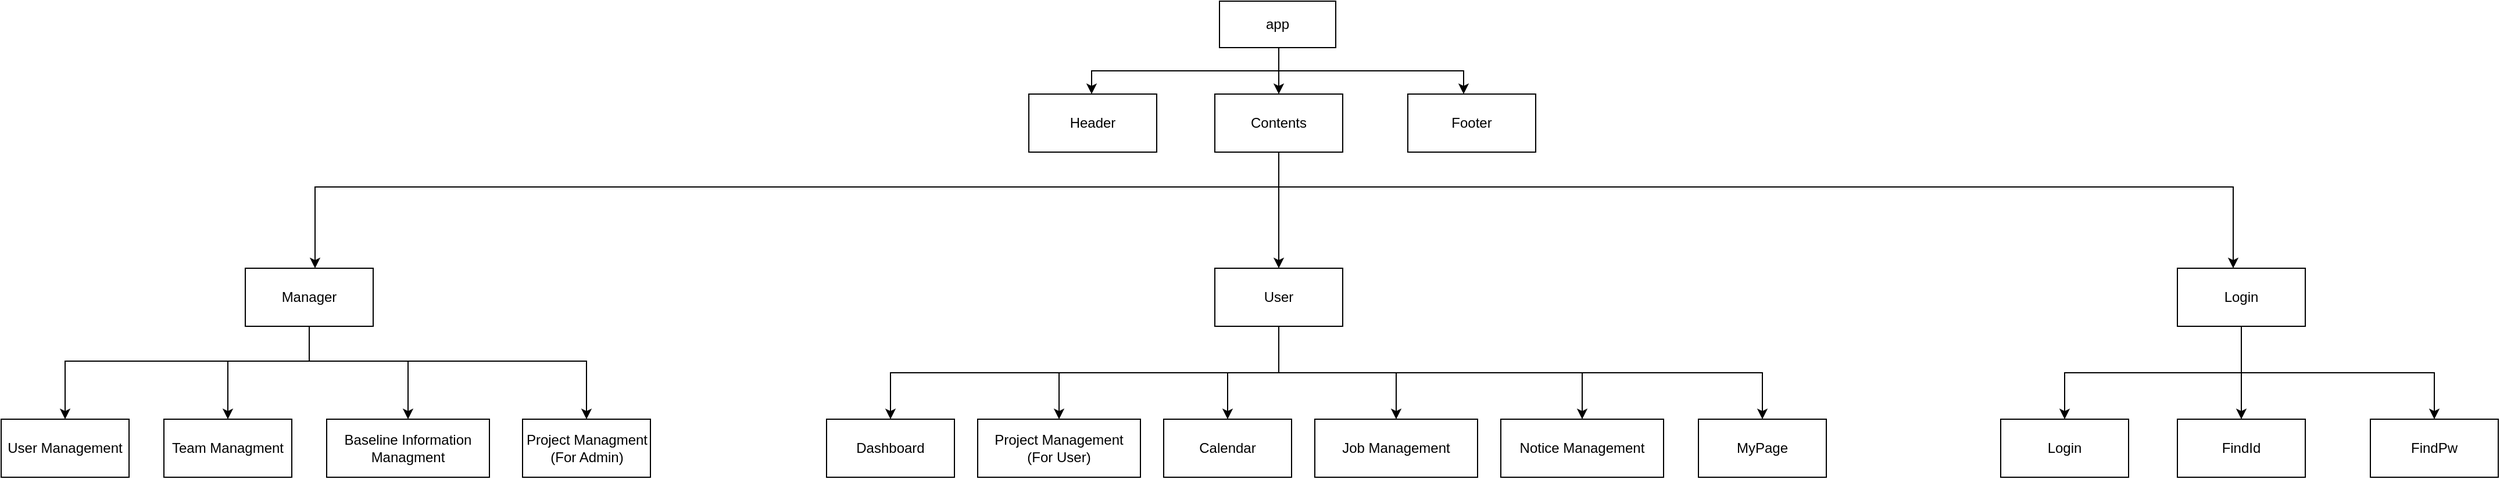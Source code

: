 <mxfile version="28.2.1">
  <diagram name="페이지-1" id="-2zzXhJ0D0PkR9dWkDgN">
    <mxGraphModel dx="3527" dy="1551" grid="1" gridSize="10" guides="1" tooltips="1" connect="1" arrows="1" fold="1" page="1" pageScale="1" pageWidth="827" pageHeight="1169" math="0" shadow="0">
      <root>
        <mxCell id="0" />
        <mxCell id="1" parent="0" />
        <mxCell id="Kjhy6SPaoh9fnP034nJU-9" style="edgeStyle=orthogonalEdgeStyle;rounded=0;orthogonalLoop=1;jettySize=auto;html=1;" edge="1" parent="1">
          <mxGeometry relative="1" as="geometry">
            <mxPoint x="439.002" y="300" as="sourcePoint" />
            <mxPoint x="278" y="340" as="targetPoint" />
            <Array as="points">
              <mxPoint x="439" y="320" />
              <mxPoint x="278" y="320" />
            </Array>
          </mxGeometry>
        </mxCell>
        <mxCell id="Kjhy6SPaoh9fnP034nJU-10" style="edgeStyle=orthogonalEdgeStyle;rounded=0;orthogonalLoop=1;jettySize=auto;html=1;entryX=0.5;entryY=0;entryDx=0;entryDy=0;" edge="1" parent="1" source="Kjhy6SPaoh9fnP034nJU-1" target="Kjhy6SPaoh9fnP034nJU-3">
          <mxGeometry relative="1" as="geometry">
            <Array as="points">
              <mxPoint x="439" y="310" />
              <mxPoint x="439" y="310" />
            </Array>
          </mxGeometry>
        </mxCell>
        <mxCell id="Kjhy6SPaoh9fnP034nJU-11" style="edgeStyle=orthogonalEdgeStyle;rounded=0;orthogonalLoop=1;jettySize=auto;html=1;entryX=0.5;entryY=0;entryDx=0;entryDy=0;" edge="1" parent="1">
          <mxGeometry relative="1" as="geometry">
            <mxPoint x="598" y="340" as="targetPoint" />
            <mxPoint x="433.002" y="300" as="sourcePoint" />
            <Array as="points">
              <mxPoint x="439" y="300" />
              <mxPoint x="439" y="320" />
              <mxPoint x="598" y="320" />
            </Array>
          </mxGeometry>
        </mxCell>
        <mxCell id="Kjhy6SPaoh9fnP034nJU-1" value="app" style="rounded=0;whiteSpace=wrap;html=1;" vertex="1" parent="1">
          <mxGeometry x="388" y="260" width="100" height="40" as="geometry" />
        </mxCell>
        <mxCell id="Kjhy6SPaoh9fnP034nJU-2" value="Header" style="rounded=0;whiteSpace=wrap;html=1;" vertex="1" parent="1">
          <mxGeometry x="224" y="340" width="110" height="50" as="geometry" />
        </mxCell>
        <mxCell id="Kjhy6SPaoh9fnP034nJU-12" style="edgeStyle=orthogonalEdgeStyle;rounded=0;orthogonalLoop=1;jettySize=auto;html=1;" edge="1" parent="1" source="Kjhy6SPaoh9fnP034nJU-3" target="Kjhy6SPaoh9fnP034nJU-5">
          <mxGeometry relative="1" as="geometry">
            <Array as="points">
              <mxPoint x="439" y="420" />
              <mxPoint x="-390" y="420" />
            </Array>
          </mxGeometry>
        </mxCell>
        <mxCell id="Kjhy6SPaoh9fnP034nJU-14" style="edgeStyle=orthogonalEdgeStyle;rounded=0;orthogonalLoop=1;jettySize=auto;html=1;exitX=0.5;exitY=1;exitDx=0;exitDy=0;" edge="1" parent="1" source="Kjhy6SPaoh9fnP034nJU-3" target="Kjhy6SPaoh9fnP034nJU-7">
          <mxGeometry relative="1" as="geometry">
            <Array as="points">
              <mxPoint x="439" y="440" />
              <mxPoint x="439" y="440" />
            </Array>
          </mxGeometry>
        </mxCell>
        <mxCell id="Kjhy6SPaoh9fnP034nJU-33" style="edgeStyle=orthogonalEdgeStyle;rounded=0;orthogonalLoop=1;jettySize=auto;html=1;exitX=0.5;exitY=1;exitDx=0;exitDy=0;" edge="1" parent="1" source="Kjhy6SPaoh9fnP034nJU-3" target="Kjhy6SPaoh9fnP034nJU-24">
          <mxGeometry relative="1" as="geometry">
            <mxPoint x="800" y="390" as="sourcePoint" />
            <Array as="points">
              <mxPoint x="439" y="420" />
              <mxPoint x="1260" y="420" />
            </Array>
          </mxGeometry>
        </mxCell>
        <mxCell id="Kjhy6SPaoh9fnP034nJU-3" value="Contents" style="rounded=0;whiteSpace=wrap;html=1;" vertex="1" parent="1">
          <mxGeometry x="384" y="340" width="110" height="50" as="geometry" />
        </mxCell>
        <mxCell id="Kjhy6SPaoh9fnP034nJU-4" value="Footer" style="rounded=0;whiteSpace=wrap;html=1;" vertex="1" parent="1">
          <mxGeometry x="550" y="340" width="110" height="50" as="geometry" />
        </mxCell>
        <mxCell id="Kjhy6SPaoh9fnP034nJU-19" style="edgeStyle=orthogonalEdgeStyle;rounded=0;orthogonalLoop=1;jettySize=auto;html=1;entryX=0.5;entryY=0;entryDx=0;entryDy=0;" edge="1" parent="1" source="Kjhy6SPaoh9fnP034nJU-5" target="Kjhy6SPaoh9fnP034nJU-15">
          <mxGeometry relative="1" as="geometry">
            <Array as="points">
              <mxPoint x="-395" y="570" />
              <mxPoint x="-605" y="570" />
            </Array>
          </mxGeometry>
        </mxCell>
        <mxCell id="Kjhy6SPaoh9fnP034nJU-20" style="edgeStyle=orthogonalEdgeStyle;rounded=0;orthogonalLoop=1;jettySize=auto;html=1;entryX=0.5;entryY=0;entryDx=0;entryDy=0;" edge="1" parent="1" source="Kjhy6SPaoh9fnP034nJU-5" target="Kjhy6SPaoh9fnP034nJU-16">
          <mxGeometry relative="1" as="geometry">
            <Array as="points">
              <mxPoint x="-395" y="570" />
              <mxPoint x="-465" y="570" />
            </Array>
          </mxGeometry>
        </mxCell>
        <mxCell id="Kjhy6SPaoh9fnP034nJU-21" style="edgeStyle=orthogonalEdgeStyle;rounded=0;orthogonalLoop=1;jettySize=auto;html=1;entryX=0.5;entryY=0;entryDx=0;entryDy=0;" edge="1" parent="1" source="Kjhy6SPaoh9fnP034nJU-5" target="Kjhy6SPaoh9fnP034nJU-17">
          <mxGeometry relative="1" as="geometry">
            <Array as="points">
              <mxPoint x="-395" y="570" />
              <mxPoint x="-310" y="570" />
            </Array>
          </mxGeometry>
        </mxCell>
        <mxCell id="Kjhy6SPaoh9fnP034nJU-22" style="edgeStyle=orthogonalEdgeStyle;rounded=0;orthogonalLoop=1;jettySize=auto;html=1;entryX=0.5;entryY=0;entryDx=0;entryDy=0;" edge="1" parent="1" source="Kjhy6SPaoh9fnP034nJU-5" target="Kjhy6SPaoh9fnP034nJU-18">
          <mxGeometry relative="1" as="geometry">
            <Array as="points">
              <mxPoint x="-395" y="570" />
              <mxPoint x="-157" y="570" />
            </Array>
          </mxGeometry>
        </mxCell>
        <mxCell id="Kjhy6SPaoh9fnP034nJU-5" value="Manager" style="rounded=0;whiteSpace=wrap;html=1;" vertex="1" parent="1">
          <mxGeometry x="-450" y="490" width="110" height="50" as="geometry" />
        </mxCell>
        <mxCell id="Kjhy6SPaoh9fnP034nJU-39" style="edgeStyle=orthogonalEdgeStyle;rounded=0;orthogonalLoop=1;jettySize=auto;html=1;exitX=0.5;exitY=1;exitDx=0;exitDy=0;" edge="1" parent="1" source="Kjhy6SPaoh9fnP034nJU-7" target="Kjhy6SPaoh9fnP034nJU-23">
          <mxGeometry relative="1" as="geometry" />
        </mxCell>
        <mxCell id="Kjhy6SPaoh9fnP034nJU-40" style="edgeStyle=orthogonalEdgeStyle;rounded=0;orthogonalLoop=1;jettySize=auto;html=1;" edge="1" parent="1" source="Kjhy6SPaoh9fnP034nJU-7" target="Kjhy6SPaoh9fnP034nJU-29">
          <mxGeometry relative="1" as="geometry">
            <Array as="points">
              <mxPoint x="439" y="580" />
              <mxPoint x="250" y="580" />
            </Array>
          </mxGeometry>
        </mxCell>
        <mxCell id="Kjhy6SPaoh9fnP034nJU-41" style="edgeStyle=orthogonalEdgeStyle;rounded=0;orthogonalLoop=1;jettySize=auto;html=1;exitX=0.5;exitY=1;exitDx=0;exitDy=0;" edge="1" parent="1" source="Kjhy6SPaoh9fnP034nJU-7" target="Kjhy6SPaoh9fnP034nJU-28">
          <mxGeometry relative="1" as="geometry" />
        </mxCell>
        <mxCell id="Kjhy6SPaoh9fnP034nJU-42" style="edgeStyle=orthogonalEdgeStyle;rounded=0;orthogonalLoop=1;jettySize=auto;html=1;" edge="1" parent="1" source="Kjhy6SPaoh9fnP034nJU-7" target="Kjhy6SPaoh9fnP034nJU-30">
          <mxGeometry relative="1" as="geometry" />
        </mxCell>
        <mxCell id="Kjhy6SPaoh9fnP034nJU-43" style="edgeStyle=orthogonalEdgeStyle;rounded=0;orthogonalLoop=1;jettySize=auto;html=1;" edge="1" parent="1" source="Kjhy6SPaoh9fnP034nJU-7" target="Kjhy6SPaoh9fnP034nJU-31">
          <mxGeometry relative="1" as="geometry">
            <Array as="points">
              <mxPoint x="439" y="580" />
              <mxPoint x="700" y="580" />
            </Array>
          </mxGeometry>
        </mxCell>
        <mxCell id="Kjhy6SPaoh9fnP034nJU-44" style="edgeStyle=orthogonalEdgeStyle;rounded=0;orthogonalLoop=1;jettySize=auto;html=1;exitX=0.5;exitY=1;exitDx=0;exitDy=0;" edge="1" parent="1" source="Kjhy6SPaoh9fnP034nJU-7" target="Kjhy6SPaoh9fnP034nJU-35">
          <mxGeometry relative="1" as="geometry" />
        </mxCell>
        <mxCell id="Kjhy6SPaoh9fnP034nJU-7" value="User" style="rounded=0;whiteSpace=wrap;html=1;" vertex="1" parent="1">
          <mxGeometry x="384" y="490" width="110" height="50" as="geometry" />
        </mxCell>
        <mxCell id="Kjhy6SPaoh9fnP034nJU-15" value="User Management" style="rounded=0;whiteSpace=wrap;html=1;" vertex="1" parent="1">
          <mxGeometry x="-660" y="620" width="110" height="50" as="geometry" />
        </mxCell>
        <mxCell id="Kjhy6SPaoh9fnP034nJU-16" value="Team Managment" style="rounded=0;whiteSpace=wrap;html=1;" vertex="1" parent="1">
          <mxGeometry x="-520" y="620" width="110" height="50" as="geometry" />
        </mxCell>
        <mxCell id="Kjhy6SPaoh9fnP034nJU-17" value="Baseline Information&lt;br&gt;Managment" style="rounded=0;whiteSpace=wrap;html=1;" vertex="1" parent="1">
          <mxGeometry x="-380" y="620" width="140" height="50" as="geometry" />
        </mxCell>
        <mxCell id="Kjhy6SPaoh9fnP034nJU-18" value="Project Managment&lt;br&gt;(For Admin)" style="rounded=0;whiteSpace=wrap;html=1;" vertex="1" parent="1">
          <mxGeometry x="-211.5" y="620" width="110" height="50" as="geometry" />
        </mxCell>
        <mxCell id="Kjhy6SPaoh9fnP034nJU-23" value="Dashboard" style="rounded=0;whiteSpace=wrap;html=1;" vertex="1" parent="1">
          <mxGeometry x="50" y="620" width="110" height="50" as="geometry" />
        </mxCell>
        <mxCell id="Kjhy6SPaoh9fnP034nJU-45" style="edgeStyle=orthogonalEdgeStyle;rounded=0;orthogonalLoop=1;jettySize=auto;html=1;" edge="1" parent="1" source="Kjhy6SPaoh9fnP034nJU-24" target="Kjhy6SPaoh9fnP034nJU-36">
          <mxGeometry relative="1" as="geometry">
            <Array as="points">
              <mxPoint x="1267" y="580" />
              <mxPoint x="1115" y="580" />
            </Array>
          </mxGeometry>
        </mxCell>
        <mxCell id="Kjhy6SPaoh9fnP034nJU-47" style="edgeStyle=orthogonalEdgeStyle;rounded=0;orthogonalLoop=1;jettySize=auto;html=1;" edge="1" parent="1" source="Kjhy6SPaoh9fnP034nJU-24" target="Kjhy6SPaoh9fnP034nJU-38">
          <mxGeometry relative="1" as="geometry">
            <Array as="points">
              <mxPoint x="1267" y="580" />
              <mxPoint x="1433" y="580" />
            </Array>
          </mxGeometry>
        </mxCell>
        <mxCell id="Kjhy6SPaoh9fnP034nJU-24" value="Login" style="rounded=0;whiteSpace=wrap;html=1;" vertex="1" parent="1">
          <mxGeometry x="1212" y="490" width="110" height="50" as="geometry" />
        </mxCell>
        <mxCell id="Kjhy6SPaoh9fnP034nJU-28" value="Calendar" style="rounded=0;whiteSpace=wrap;html=1;" vertex="1" parent="1">
          <mxGeometry x="340" y="620" width="110" height="50" as="geometry" />
        </mxCell>
        <mxCell id="Kjhy6SPaoh9fnP034nJU-29" value="Project Management&lt;br&gt;(For User)" style="rounded=0;whiteSpace=wrap;html=1;" vertex="1" parent="1">
          <mxGeometry x="180" y="620" width="140" height="50" as="geometry" />
        </mxCell>
        <mxCell id="Kjhy6SPaoh9fnP034nJU-30" value="Job Management" style="rounded=0;whiteSpace=wrap;html=1;" vertex="1" parent="1">
          <mxGeometry x="470" y="620" width="140" height="50" as="geometry" />
        </mxCell>
        <mxCell id="Kjhy6SPaoh9fnP034nJU-31" value="Notice Management" style="rounded=0;whiteSpace=wrap;html=1;" vertex="1" parent="1">
          <mxGeometry x="630" y="620" width="140" height="50" as="geometry" />
        </mxCell>
        <mxCell id="Kjhy6SPaoh9fnP034nJU-35" value="MyPage" style="rounded=0;whiteSpace=wrap;html=1;" vertex="1" parent="1">
          <mxGeometry x="800" y="620" width="110" height="50" as="geometry" />
        </mxCell>
        <mxCell id="Kjhy6SPaoh9fnP034nJU-36" value="Login" style="rounded=0;whiteSpace=wrap;html=1;" vertex="1" parent="1">
          <mxGeometry x="1060" y="620" width="110" height="50" as="geometry" />
        </mxCell>
        <mxCell id="Kjhy6SPaoh9fnP034nJU-37" value="FindId" style="rounded=0;whiteSpace=wrap;html=1;" vertex="1" parent="1">
          <mxGeometry x="1212" y="620" width="110" height="50" as="geometry" />
        </mxCell>
        <mxCell id="Kjhy6SPaoh9fnP034nJU-38" value="FindPw" style="rounded=0;whiteSpace=wrap;html=1;" vertex="1" parent="1">
          <mxGeometry x="1378" y="620" width="110" height="50" as="geometry" />
        </mxCell>
        <mxCell id="Kjhy6SPaoh9fnP034nJU-46" style="edgeStyle=orthogonalEdgeStyle;rounded=0;orthogonalLoop=1;jettySize=auto;html=1;entryX=0.5;entryY=0;entryDx=0;entryDy=0;" edge="1" parent="1" source="Kjhy6SPaoh9fnP034nJU-24" target="Kjhy6SPaoh9fnP034nJU-37">
          <mxGeometry relative="1" as="geometry" />
        </mxCell>
      </root>
    </mxGraphModel>
  </diagram>
</mxfile>
